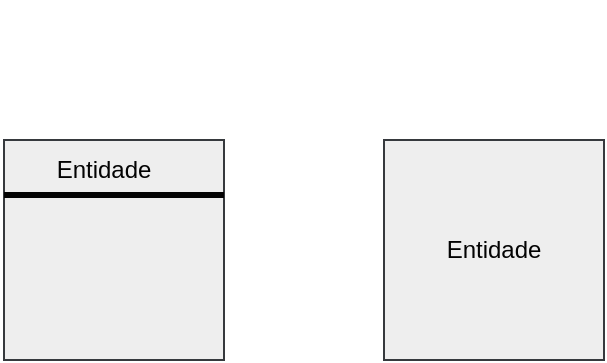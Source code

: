 <mxfile>
    <diagram id="S4UzvA6io1AyKnKRDdnZ" name="Page-1">
        <mxGraphModel dx="1077" dy="820" grid="1" gridSize="10" guides="1" tooltips="1" connect="1" arrows="1" fold="1" page="1" pageScale="1" pageWidth="850" pageHeight="1100" math="0" shadow="0">
            <root>
                <mxCell id="0"/>
                <mxCell id="1" parent="0"/>
                <mxCell id="2" value="" style="whiteSpace=wrap;html=1;aspect=fixed;fillColor=#eeeeee;strokeColor=#36393d;" vertex="1" parent="1">
                    <mxGeometry x="120" y="190" width="110" height="110" as="geometry"/>
                </mxCell>
                <mxCell id="3" value="" style="whiteSpace=wrap;html=1;aspect=fixed;fillColor=#eeeeee;strokeColor=#36393d;" vertex="1" parent="1">
                    <mxGeometry x="310" y="190" width="110" height="110" as="geometry"/>
                </mxCell>
                <mxCell id="4" value="" style="endArrow=none;html=1;entryX=1;entryY=0.25;entryDx=0;entryDy=0;exitX=0;exitY=0.25;exitDx=0;exitDy=0;strokeWidth=3;strokeColor=#030303;" edge="1" parent="1" source="2" target="2">
                    <mxGeometry width="50" height="50" relative="1" as="geometry">
                        <mxPoint x="140" y="260" as="sourcePoint"/>
                        <mxPoint x="190" y="210" as="targetPoint"/>
                    </mxGeometry>
                </mxCell>
                <mxCell id="5" value="Entidade" style="text;html=1;strokeColor=none;fillColor=none;align=center;verticalAlign=middle;whiteSpace=wrap;rounded=0;fontColor=#030303;" vertex="1" parent="1">
                    <mxGeometry x="140" y="190" width="60" height="30" as="geometry"/>
                </mxCell>
                <mxCell id="7" value="Entidade" style="text;html=1;strokeColor=none;fillColor=none;align=center;verticalAlign=middle;whiteSpace=wrap;rounded=0;fontColor=#030303;" vertex="1" parent="1">
                    <mxGeometry x="335" y="230" width="60" height="30" as="geometry"/>
                </mxCell>
                <mxCell id="8" value="&lt;h1&gt;&lt;font color=&quot;#ffffff&quot;&gt;UML&lt;/font&gt;&lt;/h1&gt;" style="text;html=1;strokeColor=none;fillColor=none;spacing=5;spacingTop=-20;whiteSpace=wrap;overflow=hidden;rounded=0;fontColor=#030303;" vertex="1" parent="1">
                    <mxGeometry x="120" y="130" width="60" height="40" as="geometry"/>
                </mxCell>
                <mxCell id="9" value="&lt;h1&gt;&lt;font color=&quot;#ffffff&quot;&gt;E-R&lt;/font&gt;&lt;/h1&gt;" style="text;html=1;strokeColor=none;fillColor=none;spacing=5;spacingTop=-20;whiteSpace=wrap;overflow=hidden;rounded=0;fontColor=#030303;" vertex="1" parent="1">
                    <mxGeometry x="310" y="130" width="60" height="40" as="geometry"/>
                </mxCell>
            </root>
        </mxGraphModel>
    </diagram>
</mxfile>